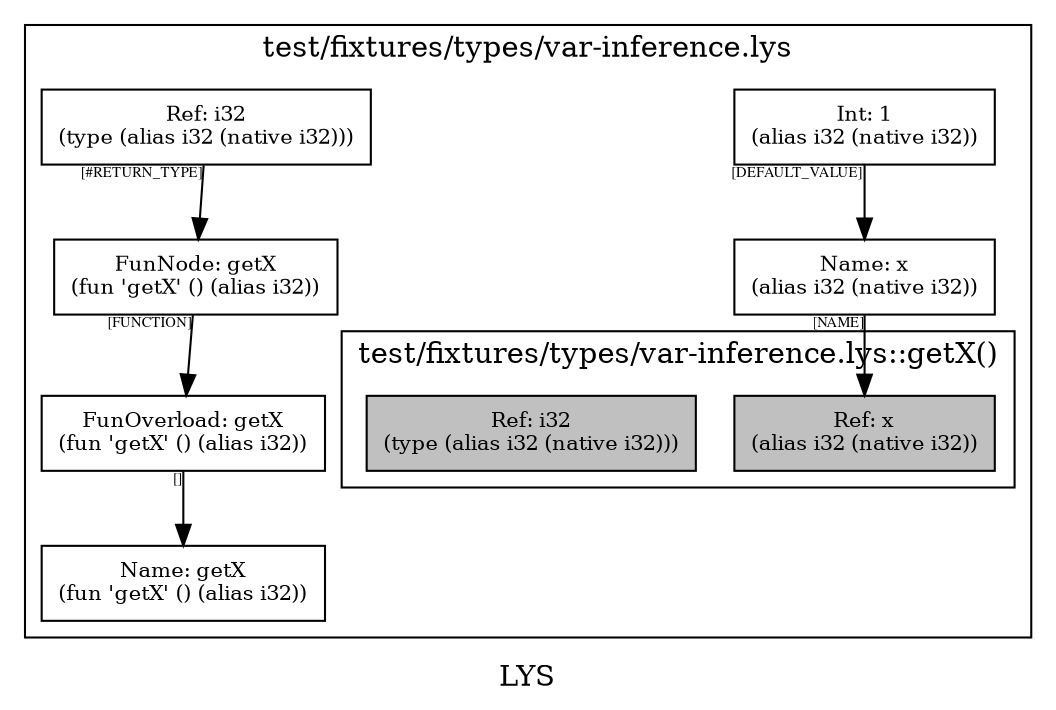 digraph LYS {
  node [shape=box,fontsize=10];
  subgraph "cluster_test/fixtures/types/var-inference.lys" {
    1 [label="Name: x\n(alias i32 (native i32))", fillcolor=grey];
    2 [label="Int: 1\n(alias i32 (native i32))", fillcolor=grey];
    3 [label="FunOverload: getX\n(fun 'getX' () (alias i32))", fillcolor=grey];
    4 [label="FunNode: getX\n(fun 'getX' () (alias i32))", fillcolor=grey];
    5 [label="Ref: i32\n(type (alias i32 (native i32)))", fillcolor=grey];
    6 [label="Name: getX\n(fun 'getX' () (alias i32))", fillcolor=grey];
    subgraph "cluster_test/fixtures/types/var-inference.lys_0" { rankdir=TB;
      node [style=filled, fillcolor=grey];
      7 [label="Ref: x\n(alias i32 (native i32))", fillcolor=grey];
      8 [label="Ref: i32\n(type (alias i32 (native i32)))", fillcolor=grey];
      label="test/fixtures/types/var-inference.lys::getX()";
    }
    label="test/fixtures/types/var-inference.lys";
  }
  1 -> 7[taillabel="[NAME]" fontsize=7 fontname="times" color="black" ];
  2 -> 1[taillabel="[DEFAULT_VALUE]" fontsize=7 fontname="times" color="black" ];
  3 -> 6[taillabel="[]" fontsize=7 fontname="times" color="black" ];
  4 -> 3[taillabel="[FUNCTION]" fontsize=7 fontname="times" color="black" ];
  5 -> 4[taillabel="[#RETURN_TYPE]" fontsize=7 fontname="times" color="black" ];
  label="LYS";
}
